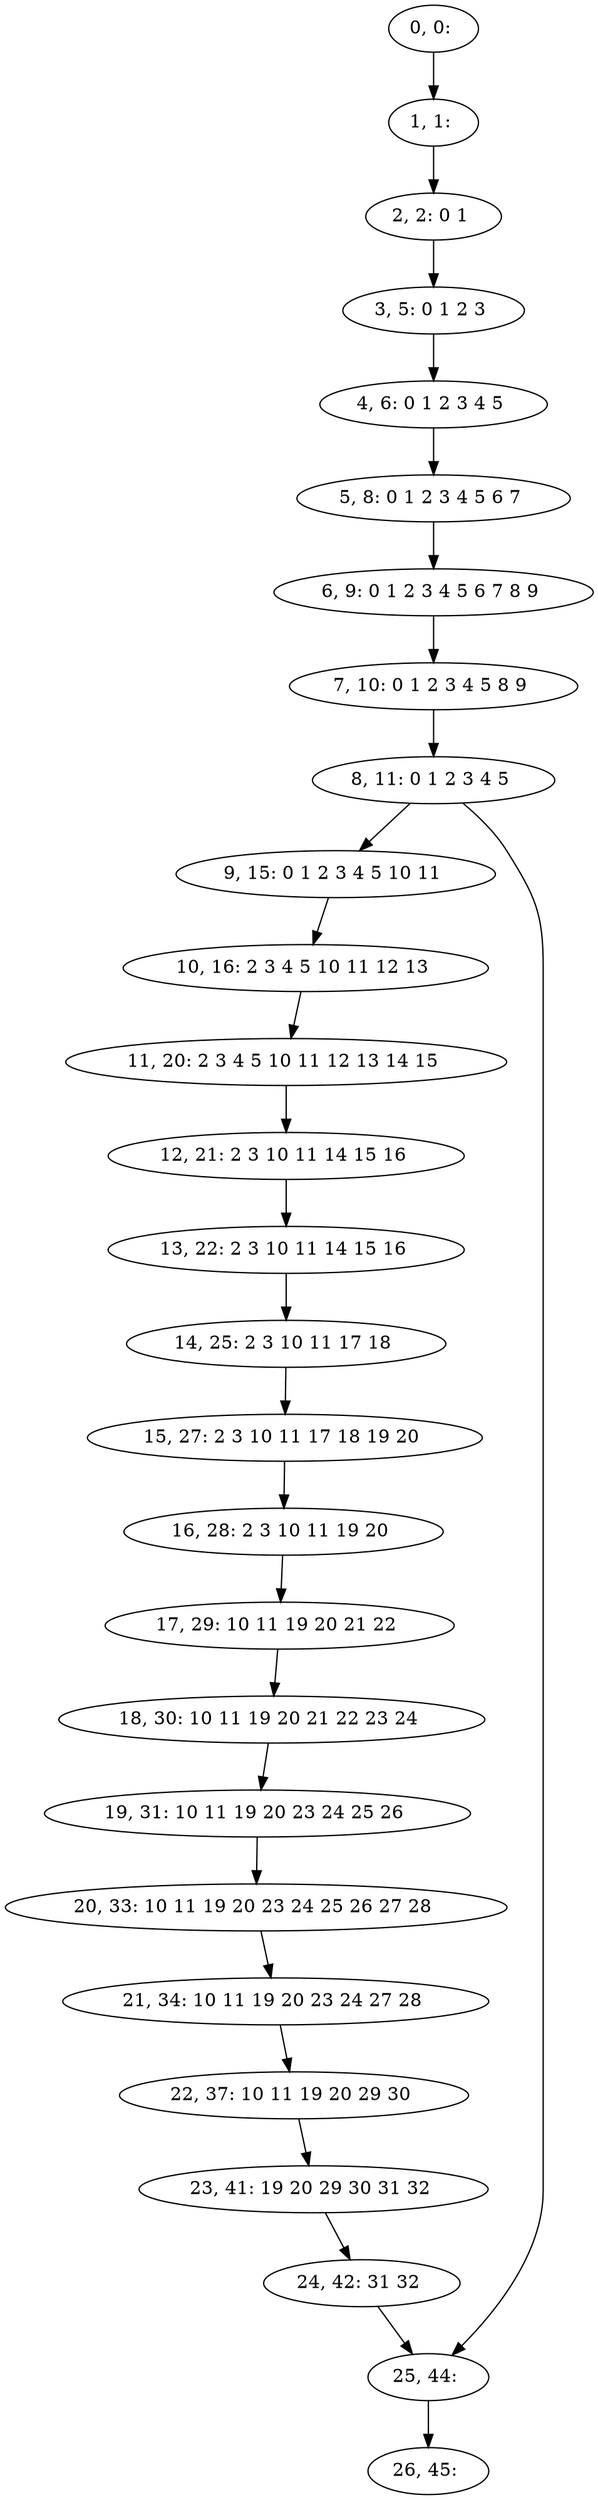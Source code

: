 digraph G {
0[label="0, 0: "];
1[label="1, 1: "];
2[label="2, 2: 0 1 "];
3[label="3, 5: 0 1 2 3 "];
4[label="4, 6: 0 1 2 3 4 5 "];
5[label="5, 8: 0 1 2 3 4 5 6 7 "];
6[label="6, 9: 0 1 2 3 4 5 6 7 8 9 "];
7[label="7, 10: 0 1 2 3 4 5 8 9 "];
8[label="8, 11: 0 1 2 3 4 5 "];
9[label="9, 15: 0 1 2 3 4 5 10 11 "];
10[label="10, 16: 2 3 4 5 10 11 12 13 "];
11[label="11, 20: 2 3 4 5 10 11 12 13 14 15 "];
12[label="12, 21: 2 3 10 11 14 15 16 "];
13[label="13, 22: 2 3 10 11 14 15 16 "];
14[label="14, 25: 2 3 10 11 17 18 "];
15[label="15, 27: 2 3 10 11 17 18 19 20 "];
16[label="16, 28: 2 3 10 11 19 20 "];
17[label="17, 29: 10 11 19 20 21 22 "];
18[label="18, 30: 10 11 19 20 21 22 23 24 "];
19[label="19, 31: 10 11 19 20 23 24 25 26 "];
20[label="20, 33: 10 11 19 20 23 24 25 26 27 28 "];
21[label="21, 34: 10 11 19 20 23 24 27 28 "];
22[label="22, 37: 10 11 19 20 29 30 "];
23[label="23, 41: 19 20 29 30 31 32 "];
24[label="24, 42: 31 32 "];
25[label="25, 44: "];
26[label="26, 45: "];
0->1 ;
1->2 ;
2->3 ;
3->4 ;
4->5 ;
5->6 ;
6->7 ;
7->8 ;
8->9 ;
8->25 ;
9->10 ;
10->11 ;
11->12 ;
12->13 ;
13->14 ;
14->15 ;
15->16 ;
16->17 ;
17->18 ;
18->19 ;
19->20 ;
20->21 ;
21->22 ;
22->23 ;
23->24 ;
24->25 ;
25->26 ;
}
